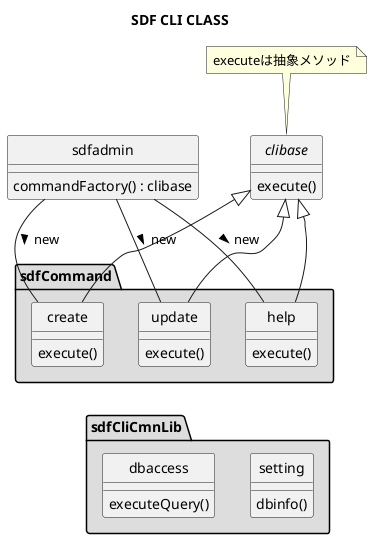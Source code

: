 @startuml SDF_CLI_CLASS

title SDF CLI CLASS

'クラスのアイコン表示をやめる
hide circle


abstract class clibase{
  execute()
}
note top: executeは抽象メソッド

class sdfadmin{
  commandFactory() : clibase
}

package sdfCommand #DDDDDD {
    class create{
    execute()
    }

    class update{
    execute()
    }

    class help{
    execute()
    }
}

clibase <|-- create
clibase <|-- update
clibase <|-- help

sdfadmin -- create : new >
sdfadmin -- update : new >
sdfadmin -- help : new >

package sdfCliCmnLib #DDDDDD {
    class dbaccess{
        executeQuery()
    }

    class setting{
        dbinfo()
    }
}

create --[hidden]> dbaccess
update --[hidden]> dbaccess
help --[hidden]> setting

@enduml
